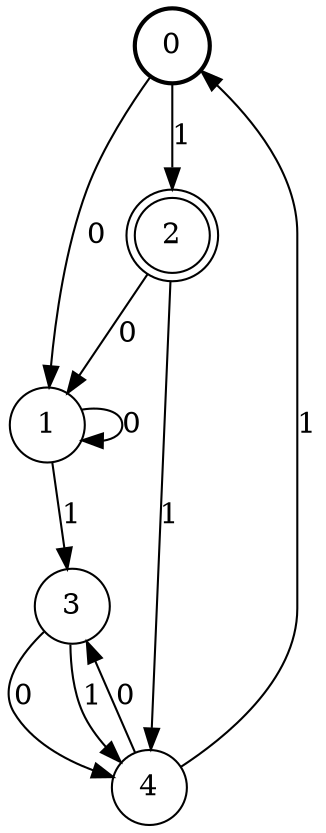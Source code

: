digraph Automat {
    node [shape = circle];
    0 [style = "bold"];
    0 -> 1 [label = "0"];
    0 -> 2 [label = "1"];
    1 -> 1 [label = "0"];
    1 -> 3 [label = "1"];
    2 [peripheries=2]
    2 -> 1 [label = "0"];
    2 -> 4 [label = "1"];
    3 -> 4 [label = "0"];
    3 -> 4 [label = "1"];
    4 -> 3 [label = "0"];
    4 -> 0 [label = "1"];
}
